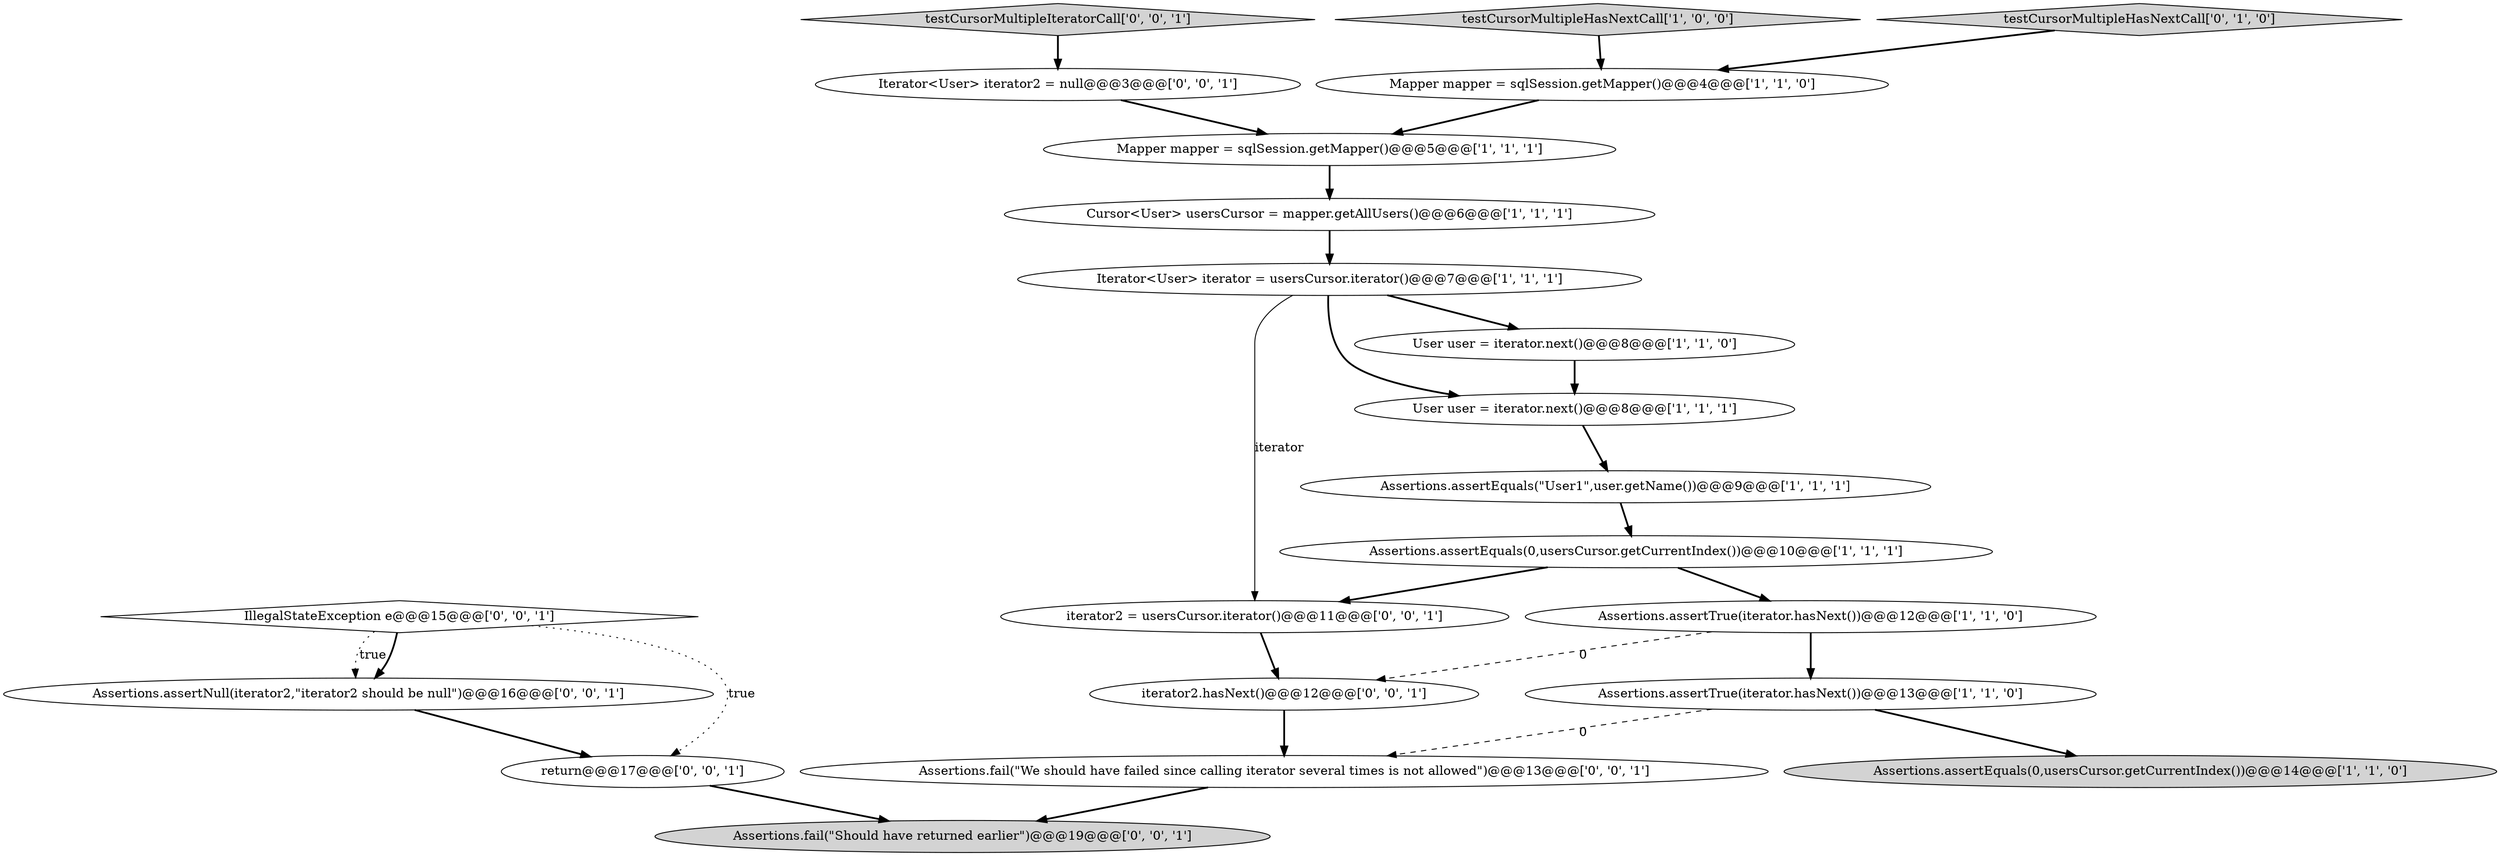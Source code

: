 digraph {
4 [style = filled, label = "Mapper mapper = sqlSession.getMapper()@@@4@@@['1', '1', '0']", fillcolor = white, shape = ellipse image = "AAA0AAABBB1BBB"];
21 [style = filled, label = "IllegalStateException e@@@15@@@['0', '0', '1']", fillcolor = white, shape = diamond image = "AAA0AAABBB3BBB"];
14 [style = filled, label = "Assertions.assertNull(iterator2,\"iterator2 should be null\")@@@16@@@['0', '0', '1']", fillcolor = white, shape = ellipse image = "AAA0AAABBB3BBB"];
16 [style = filled, label = "Iterator<User> iterator2 = null@@@3@@@['0', '0', '1']", fillcolor = white, shape = ellipse image = "AAA0AAABBB3BBB"];
13 [style = filled, label = "iterator2 = usersCursor.iterator()@@@11@@@['0', '0', '1']", fillcolor = white, shape = ellipse image = "AAA0AAABBB3BBB"];
5 [style = filled, label = "User user = iterator.next()@@@8@@@['1', '1', '1']", fillcolor = white, shape = ellipse image = "AAA0AAABBB1BBB"];
1 [style = filled, label = "Assertions.assertEquals(\"User1\",user.getName())@@@9@@@['1', '1', '1']", fillcolor = white, shape = ellipse image = "AAA0AAABBB1BBB"];
15 [style = filled, label = "Assertions.fail(\"Should have returned earlier\")@@@19@@@['0', '0', '1']", fillcolor = lightgray, shape = ellipse image = "AAA0AAABBB3BBB"];
18 [style = filled, label = "return@@@17@@@['0', '0', '1']", fillcolor = white, shape = ellipse image = "AAA0AAABBB3BBB"];
10 [style = filled, label = "testCursorMultipleHasNextCall['1', '0', '0']", fillcolor = lightgray, shape = diamond image = "AAA0AAABBB1BBB"];
20 [style = filled, label = "iterator2.hasNext()@@@12@@@['0', '0', '1']", fillcolor = white, shape = ellipse image = "AAA0AAABBB3BBB"];
7 [style = filled, label = "User user = iterator.next()@@@8@@@['1', '1', '0']", fillcolor = white, shape = ellipse image = "AAA0AAABBB1BBB"];
11 [style = filled, label = "Assertions.assertEquals(0,usersCursor.getCurrentIndex())@@@14@@@['1', '1', '0']", fillcolor = lightgray, shape = ellipse image = "AAA0AAABBB1BBB"];
19 [style = filled, label = "testCursorMultipleIteratorCall['0', '0', '1']", fillcolor = lightgray, shape = diamond image = "AAA0AAABBB3BBB"];
12 [style = filled, label = "testCursorMultipleHasNextCall['0', '1', '0']", fillcolor = lightgray, shape = diamond image = "AAA0AAABBB2BBB"];
3 [style = filled, label = "Iterator<User> iterator = usersCursor.iterator()@@@7@@@['1', '1', '1']", fillcolor = white, shape = ellipse image = "AAA0AAABBB1BBB"];
9 [style = filled, label = "Cursor<User> usersCursor = mapper.getAllUsers()@@@6@@@['1', '1', '1']", fillcolor = white, shape = ellipse image = "AAA0AAABBB1BBB"];
8 [style = filled, label = "Assertions.assertTrue(iterator.hasNext())@@@12@@@['1', '1', '0']", fillcolor = white, shape = ellipse image = "AAA0AAABBB1BBB"];
2 [style = filled, label = "Assertions.assertTrue(iterator.hasNext())@@@13@@@['1', '1', '0']", fillcolor = white, shape = ellipse image = "AAA0AAABBB1BBB"];
6 [style = filled, label = "Assertions.assertEquals(0,usersCursor.getCurrentIndex())@@@10@@@['1', '1', '1']", fillcolor = white, shape = ellipse image = "AAA0AAABBB1BBB"];
0 [style = filled, label = "Mapper mapper = sqlSession.getMapper()@@@5@@@['1', '1', '1']", fillcolor = white, shape = ellipse image = "AAA0AAABBB1BBB"];
17 [style = filled, label = "Assertions.fail(\"We should have failed since calling iterator several times is not allowed\")@@@13@@@['0', '0', '1']", fillcolor = white, shape = ellipse image = "AAA0AAABBB3BBB"];
0->9 [style = bold, label=""];
16->0 [style = bold, label=""];
20->17 [style = bold, label=""];
21->18 [style = dotted, label="true"];
18->15 [style = bold, label=""];
8->20 [style = dashed, label="0"];
2->17 [style = dashed, label="0"];
4->0 [style = bold, label=""];
19->16 [style = bold, label=""];
5->1 [style = bold, label=""];
7->5 [style = bold, label=""];
3->5 [style = bold, label=""];
1->6 [style = bold, label=""];
8->2 [style = bold, label=""];
3->7 [style = bold, label=""];
12->4 [style = bold, label=""];
6->13 [style = bold, label=""];
6->8 [style = bold, label=""];
17->15 [style = bold, label=""];
21->14 [style = dotted, label="true"];
10->4 [style = bold, label=""];
9->3 [style = bold, label=""];
14->18 [style = bold, label=""];
3->13 [style = solid, label="iterator"];
2->11 [style = bold, label=""];
21->14 [style = bold, label=""];
13->20 [style = bold, label=""];
}
